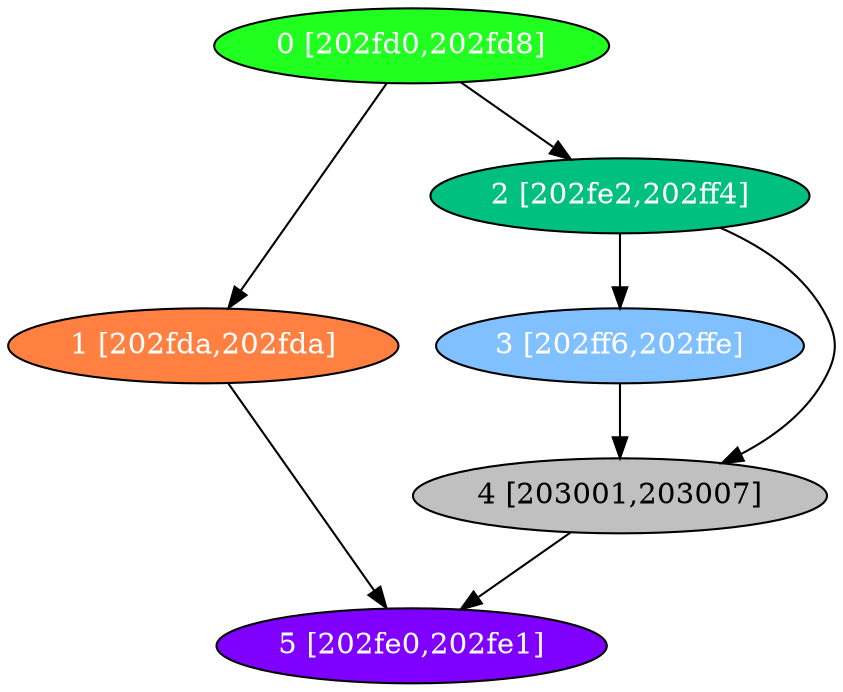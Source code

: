diGraph libnss3{
	libnss3_0  [style=filled fillcolor="#20FF20" fontcolor="#ffffff" shape=oval label="0 [202fd0,202fd8]"]
	libnss3_1  [style=filled fillcolor="#FF8040" fontcolor="#ffffff" shape=oval label="1 [202fda,202fda]"]
	libnss3_2  [style=filled fillcolor="#00C080" fontcolor="#ffffff" shape=oval label="2 [202fe2,202ff4]"]
	libnss3_3  [style=filled fillcolor="#80C0FF" fontcolor="#ffffff" shape=oval label="3 [202ff6,202ffe]"]
	libnss3_4  [style=filled fillcolor="#C0C0C0" fontcolor="#000000" shape=oval label="4 [203001,203007]"]
	libnss3_5  [style=filled fillcolor="#8000FF" fontcolor="#ffffff" shape=oval label="5 [202fe0,202fe1]"]

	libnss3_0 -> libnss3_1
	libnss3_0 -> libnss3_2
	libnss3_1 -> libnss3_5
	libnss3_2 -> libnss3_3
	libnss3_2 -> libnss3_4
	libnss3_3 -> libnss3_4
	libnss3_4 -> libnss3_5
}